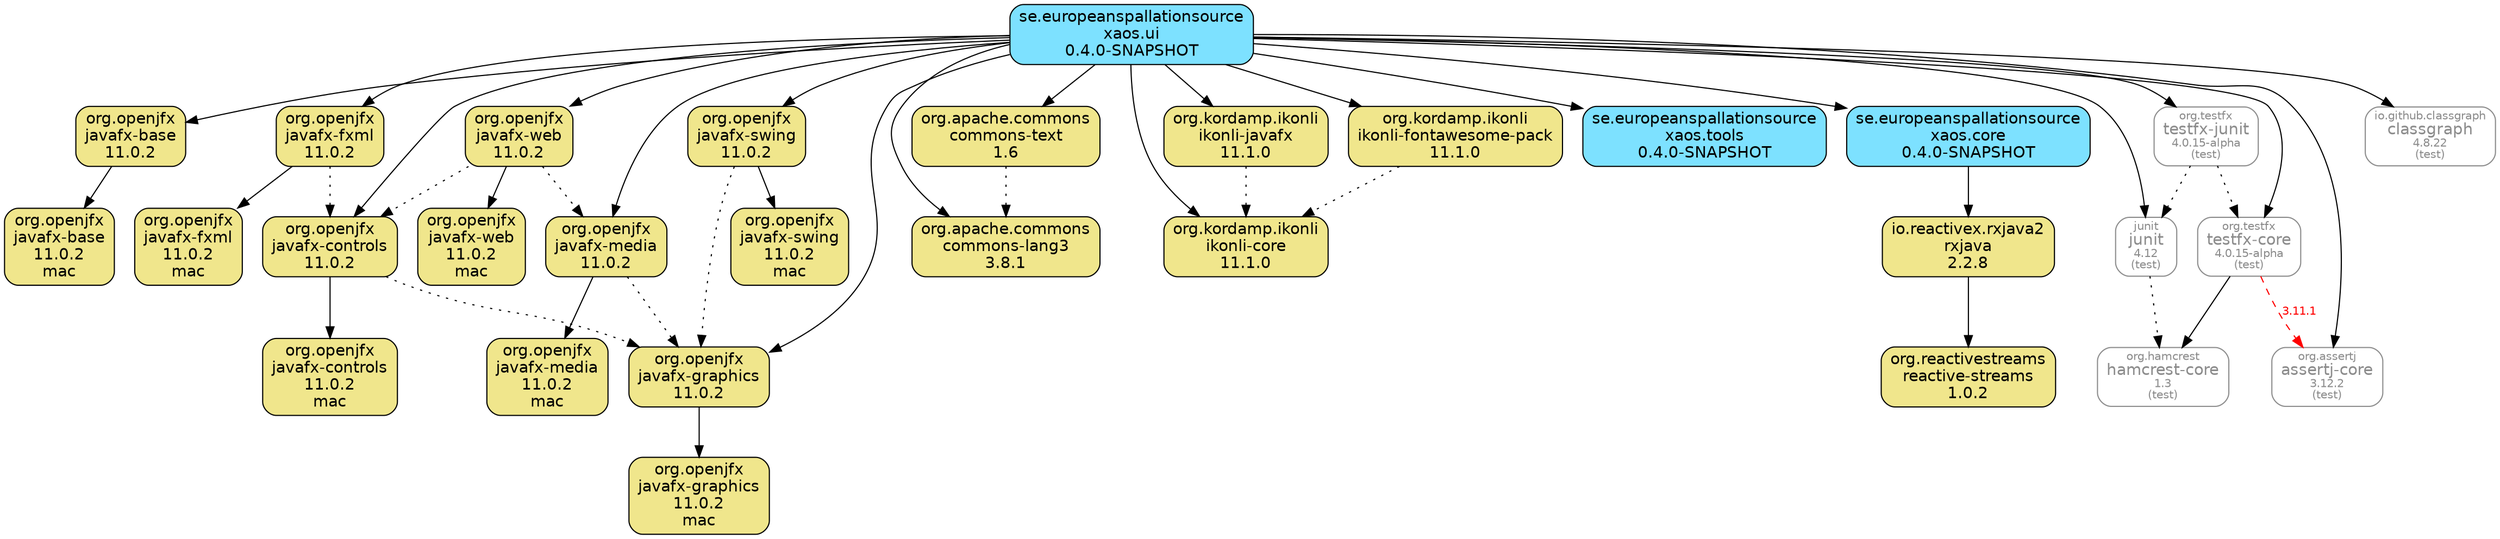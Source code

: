 digraph "xaos.ui" {
  node [shape="box",style="rounded",fontname="Helvetica",fontsize="14"]
  edge [fontsize="10",fontname="Helvetica"]

  // Node Definitions:
  "org.openjfx:javafx-base:jar"[shape="box",style="rounded, filled",fillcolor="khaki",label=<org.openjfx<br/>javafx-base<br/>11.0.2>]
  "org.openjfx:javafx-base:jar:mac"[shape="box",style="rounded, filled",fillcolor="khaki",label=<org.openjfx<br/>javafx-base<br/>11.0.2<br/>mac>]
  "se.europeanspallationsource:xaos.ui:jar"[shape="box",style="rounded, filled",fillcolor="#7DE1FF",label=<se.europeanspallationsource<br/>xaos.ui<br/>0.4.0-SNAPSHOT>]
  "org.openjfx:javafx-controls:jar"[shape="box",style="rounded, filled",fillcolor="khaki",label=<org.openjfx<br/>javafx-controls<br/>11.0.2>]
  "org.openjfx:javafx-controls:jar:mac"[shape="box",style="rounded, filled",fillcolor="khaki",label=<org.openjfx<br/>javafx-controls<br/>11.0.2<br/>mac>]
  "org.openjfx:javafx-graphics:jar"[shape="box",style="rounded, filled",fillcolor="khaki",label=<org.openjfx<br/>javafx-graphics<br/>11.0.2>]
  "org.openjfx:javafx-fxml:jar"[shape="box",style="rounded, filled",fillcolor="khaki",label=<org.openjfx<br/>javafx-fxml<br/>11.0.2>]
  "org.openjfx:javafx-fxml:jar:mac"[shape="box",style="rounded, filled",fillcolor="khaki",label=<org.openjfx<br/>javafx-fxml<br/>11.0.2<br/>mac>]
  "org.openjfx:javafx-graphics:jar:mac"[shape="box",style="rounded, filled",fillcolor="khaki",label=<org.openjfx<br/>javafx-graphics<br/>11.0.2<br/>mac>]
  "org.openjfx:javafx-media:jar"[shape="box",style="rounded, filled",fillcolor="khaki",label=<org.openjfx<br/>javafx-media<br/>11.0.2>]
  "org.openjfx:javafx-media:jar:mac"[shape="box",style="rounded, filled",fillcolor="khaki",label=<org.openjfx<br/>javafx-media<br/>11.0.2<br/>mac>]
  "org.openjfx:javafx-swing:jar"[shape="box",style="rounded, filled",fillcolor="khaki",label=<org.openjfx<br/>javafx-swing<br/>11.0.2>]
  "org.openjfx:javafx-swing:jar:mac"[shape="box",style="rounded, filled",fillcolor="khaki",label=<org.openjfx<br/>javafx-swing<br/>11.0.2<br/>mac>]
  "org.openjfx:javafx-web:jar"[shape="box",style="rounded, filled",fillcolor="khaki",label=<org.openjfx<br/>javafx-web<br/>11.0.2>]
  "org.openjfx:javafx-web:jar:mac"[shape="box",style="rounded, filled",fillcolor="khaki",label=<org.openjfx<br/>javafx-web<br/>11.0.2<br/>mac>]
  "org.apache.commons:commons-lang3:jar"[shape="box",style="rounded, filled",fillcolor="khaki",label=<org.apache.commons<br/>commons-lang3<br/>3.8.1>]
  "org.apache.commons:commons-text:jar"[shape="box",style="rounded, filled",fillcolor="khaki",label=<org.apache.commons<br/>commons-text<br/>1.6>]
  "org.kordamp.ikonli:ikonli-core:jar"[shape="box",style="rounded, filled",fillcolor="khaki",label=<org.kordamp.ikonli<br/>ikonli-core<br/>11.1.0>]
  "org.kordamp.ikonli:ikonli-javafx:jar"[shape="box",style="rounded, filled",fillcolor="khaki",label=<org.kordamp.ikonli<br/>ikonli-javafx<br/>11.1.0>]
  "org.kordamp.ikonli:ikonli-fontawesome-pack:jar"[shape="box",style="rounded, filled",fillcolor="khaki",label=<org.kordamp.ikonli<br/>ikonli-fontawesome-pack<br/>11.1.0>]
  "se.europeanspallationsource:xaos.tools:jar"[shape="box",style="rounded, filled",fillcolor="#7DE1FF",label=<se.europeanspallationsource<br/>xaos.tools<br/>0.4.0-SNAPSHOT>]
  "io.reactivex.rxjava2:rxjava:jar"[shape="box",style="rounded, filled",fillcolor="khaki",label=<io.reactivex.rxjava2<br/>rxjava<br/>2.2.8>]
  "org.reactivestreams:reactive-streams:jar"[shape="box",style="rounded, filled",fillcolor="khaki",label=<org.reactivestreams<br/>reactive-streams<br/>1.0.2>]
  "se.europeanspallationsource:xaos.core:jar"[shape="box",style="rounded, filled",fillcolor="#7DE1FF",label=<se.europeanspallationsource<br/>xaos.core<br/>0.4.0-SNAPSHOT>]
  "org.testfx:testfx-core:jar"[shape="box",style="rounded",color="grey55",fontname="Helvetica",fontsize="14",fontcolor="grey55",label=<<font color="grey55" point-size="10">org.testfx</font><br/>testfx-core<font color="grey55" point-size="10"><br/>4.0.15-alpha</font><font color="grey55" point-size="10"><br/>(test)</font>>]
  "org.hamcrest:hamcrest-core:jar"[shape="box",style="rounded",color="grey55",fontname="Helvetica",fontsize="14",fontcolor="grey55",label=<<font color="grey55" point-size="10">org.hamcrest</font><br/>hamcrest-core<font color="grey55" point-size="10"><br/>1.3</font><font color="grey55" point-size="10"><br/>(test)</font>>]
  "org.assertj:assertj-core:jar"[shape="box",style="rounded",color="grey55",fontname="Helvetica",fontsize="14",fontcolor="grey55",label=<<font color="grey55" point-size="10">org.assertj</font><br/>assertj-core<font color="grey55" point-size="10"><br/>3.12.2</font><font color="grey55" point-size="10"><br/>(test)</font>>]
  "org.testfx:testfx-junit:jar"[shape="box",style="rounded",color="grey55",fontname="Helvetica",fontsize="14",fontcolor="grey55",label=<<font color="grey55" point-size="10">org.testfx</font><br/>testfx-junit<font color="grey55" point-size="10"><br/>4.0.15-alpha</font><font color="grey55" point-size="10"><br/>(test)</font>>]
  "junit:junit:jar"[shape="box",style="rounded",color="grey55",fontname="Helvetica",fontsize="14",fontcolor="grey55",label=<<font color="grey55" point-size="10">junit</font><br/>junit<font color="grey55" point-size="10"><br/>4.12</font><font color="grey55" point-size="10"><br/>(test)</font>>]
  "io.github.classgraph:classgraph:jar"[shape="box",style="rounded",color="grey55",fontname="Helvetica",fontsize="14",fontcolor="grey55",label=<<font color="grey55" point-size="10">io.github.classgraph</font><br/>classgraph<font color="grey55" point-size="10"><br/>4.8.22</font><font color="grey55" point-size="10"><br/>(test)</font>>]

  // Edge Definitions:
  "org.openjfx:javafx-base:jar" -> "org.openjfx:javafx-base:jar:mac"
  "se.europeanspallationsource:xaos.ui:jar" -> "org.openjfx:javafx-base:jar"
  "org.openjfx:javafx-controls:jar" -> "org.openjfx:javafx-controls:jar:mac"
  "org.openjfx:javafx-controls:jar" -> "org.openjfx:javafx-graphics:jar"[style="dotted"]
  "se.europeanspallationsource:xaos.ui:jar" -> "org.openjfx:javafx-controls:jar"
  "org.openjfx:javafx-fxml:jar" -> "org.openjfx:javafx-fxml:jar:mac"
  "org.openjfx:javafx-fxml:jar" -> "org.openjfx:javafx-controls:jar"[style="dotted"]
  "se.europeanspallationsource:xaos.ui:jar" -> "org.openjfx:javafx-fxml:jar"
  "org.openjfx:javafx-graphics:jar" -> "org.openjfx:javafx-graphics:jar:mac"
  "se.europeanspallationsource:xaos.ui:jar" -> "org.openjfx:javafx-graphics:jar"
  "org.openjfx:javafx-media:jar" -> "org.openjfx:javafx-media:jar:mac"
  "org.openjfx:javafx-media:jar" -> "org.openjfx:javafx-graphics:jar"[style="dotted"]
  "se.europeanspallationsource:xaos.ui:jar" -> "org.openjfx:javafx-media:jar"
  "org.openjfx:javafx-swing:jar" -> "org.openjfx:javafx-swing:jar:mac"
  "org.openjfx:javafx-swing:jar" -> "org.openjfx:javafx-graphics:jar"[style="dotted"]
  "se.europeanspallationsource:xaos.ui:jar" -> "org.openjfx:javafx-swing:jar"
  "org.openjfx:javafx-web:jar" -> "org.openjfx:javafx-web:jar:mac"
  "org.openjfx:javafx-web:jar" -> "org.openjfx:javafx-controls:jar"[style="dotted"]
  "org.openjfx:javafx-web:jar" -> "org.openjfx:javafx-media:jar"[style="dotted"]
  "se.europeanspallationsource:xaos.ui:jar" -> "org.openjfx:javafx-web:jar"
  "se.europeanspallationsource:xaos.ui:jar" -> "org.apache.commons:commons-lang3:jar"
  "org.apache.commons:commons-text:jar" -> "org.apache.commons:commons-lang3:jar"[style="dotted"]
  "se.europeanspallationsource:xaos.ui:jar" -> "org.apache.commons:commons-text:jar"
  "se.europeanspallationsource:xaos.ui:jar" -> "org.kordamp.ikonli:ikonli-core:jar"
  "org.kordamp.ikonli:ikonli-javafx:jar" -> "org.kordamp.ikonli:ikonli-core:jar"[style="dotted"]
  "se.europeanspallationsource:xaos.ui:jar" -> "org.kordamp.ikonli:ikonli-javafx:jar"
  "org.kordamp.ikonli:ikonli-fontawesome-pack:jar" -> "org.kordamp.ikonli:ikonli-core:jar"[style="dotted"]
  "se.europeanspallationsource:xaos.ui:jar" -> "org.kordamp.ikonli:ikonli-fontawesome-pack:jar"
  "se.europeanspallationsource:xaos.ui:jar" -> "se.europeanspallationsource:xaos.tools:jar"
  "io.reactivex.rxjava2:rxjava:jar" -> "org.reactivestreams:reactive-streams:jar"
  "se.europeanspallationsource:xaos.core:jar" -> "io.reactivex.rxjava2:rxjava:jar"
  "se.europeanspallationsource:xaos.ui:jar" -> "se.europeanspallationsource:xaos.core:jar"
  "org.testfx:testfx-core:jar" -> "org.hamcrest:hamcrest-core:jar"
  "org.testfx:testfx-core:jar" -> "org.assertj:assertj-core:jar"[style="dashed",color="red",fontcolor="red",label="3.11.1"]
  "se.europeanspallationsource:xaos.ui:jar" -> "org.testfx:testfx-core:jar"
  "org.testfx:testfx-junit:jar" -> "org.testfx:testfx-core:jar"[style="dotted"]
  "org.testfx:testfx-junit:jar" -> "junit:junit:jar"[style="dotted"]
  "se.europeanspallationsource:xaos.ui:jar" -> "org.testfx:testfx-junit:jar"
  "se.europeanspallationsource:xaos.ui:jar" -> "io.github.classgraph:classgraph:jar"
  "se.europeanspallationsource:xaos.ui:jar" -> "org.assertj:assertj-core:jar"
  "junit:junit:jar" -> "org.hamcrest:hamcrest-core:jar"[style="dotted"]
  "se.europeanspallationsource:xaos.ui:jar" -> "junit:junit:jar"
}